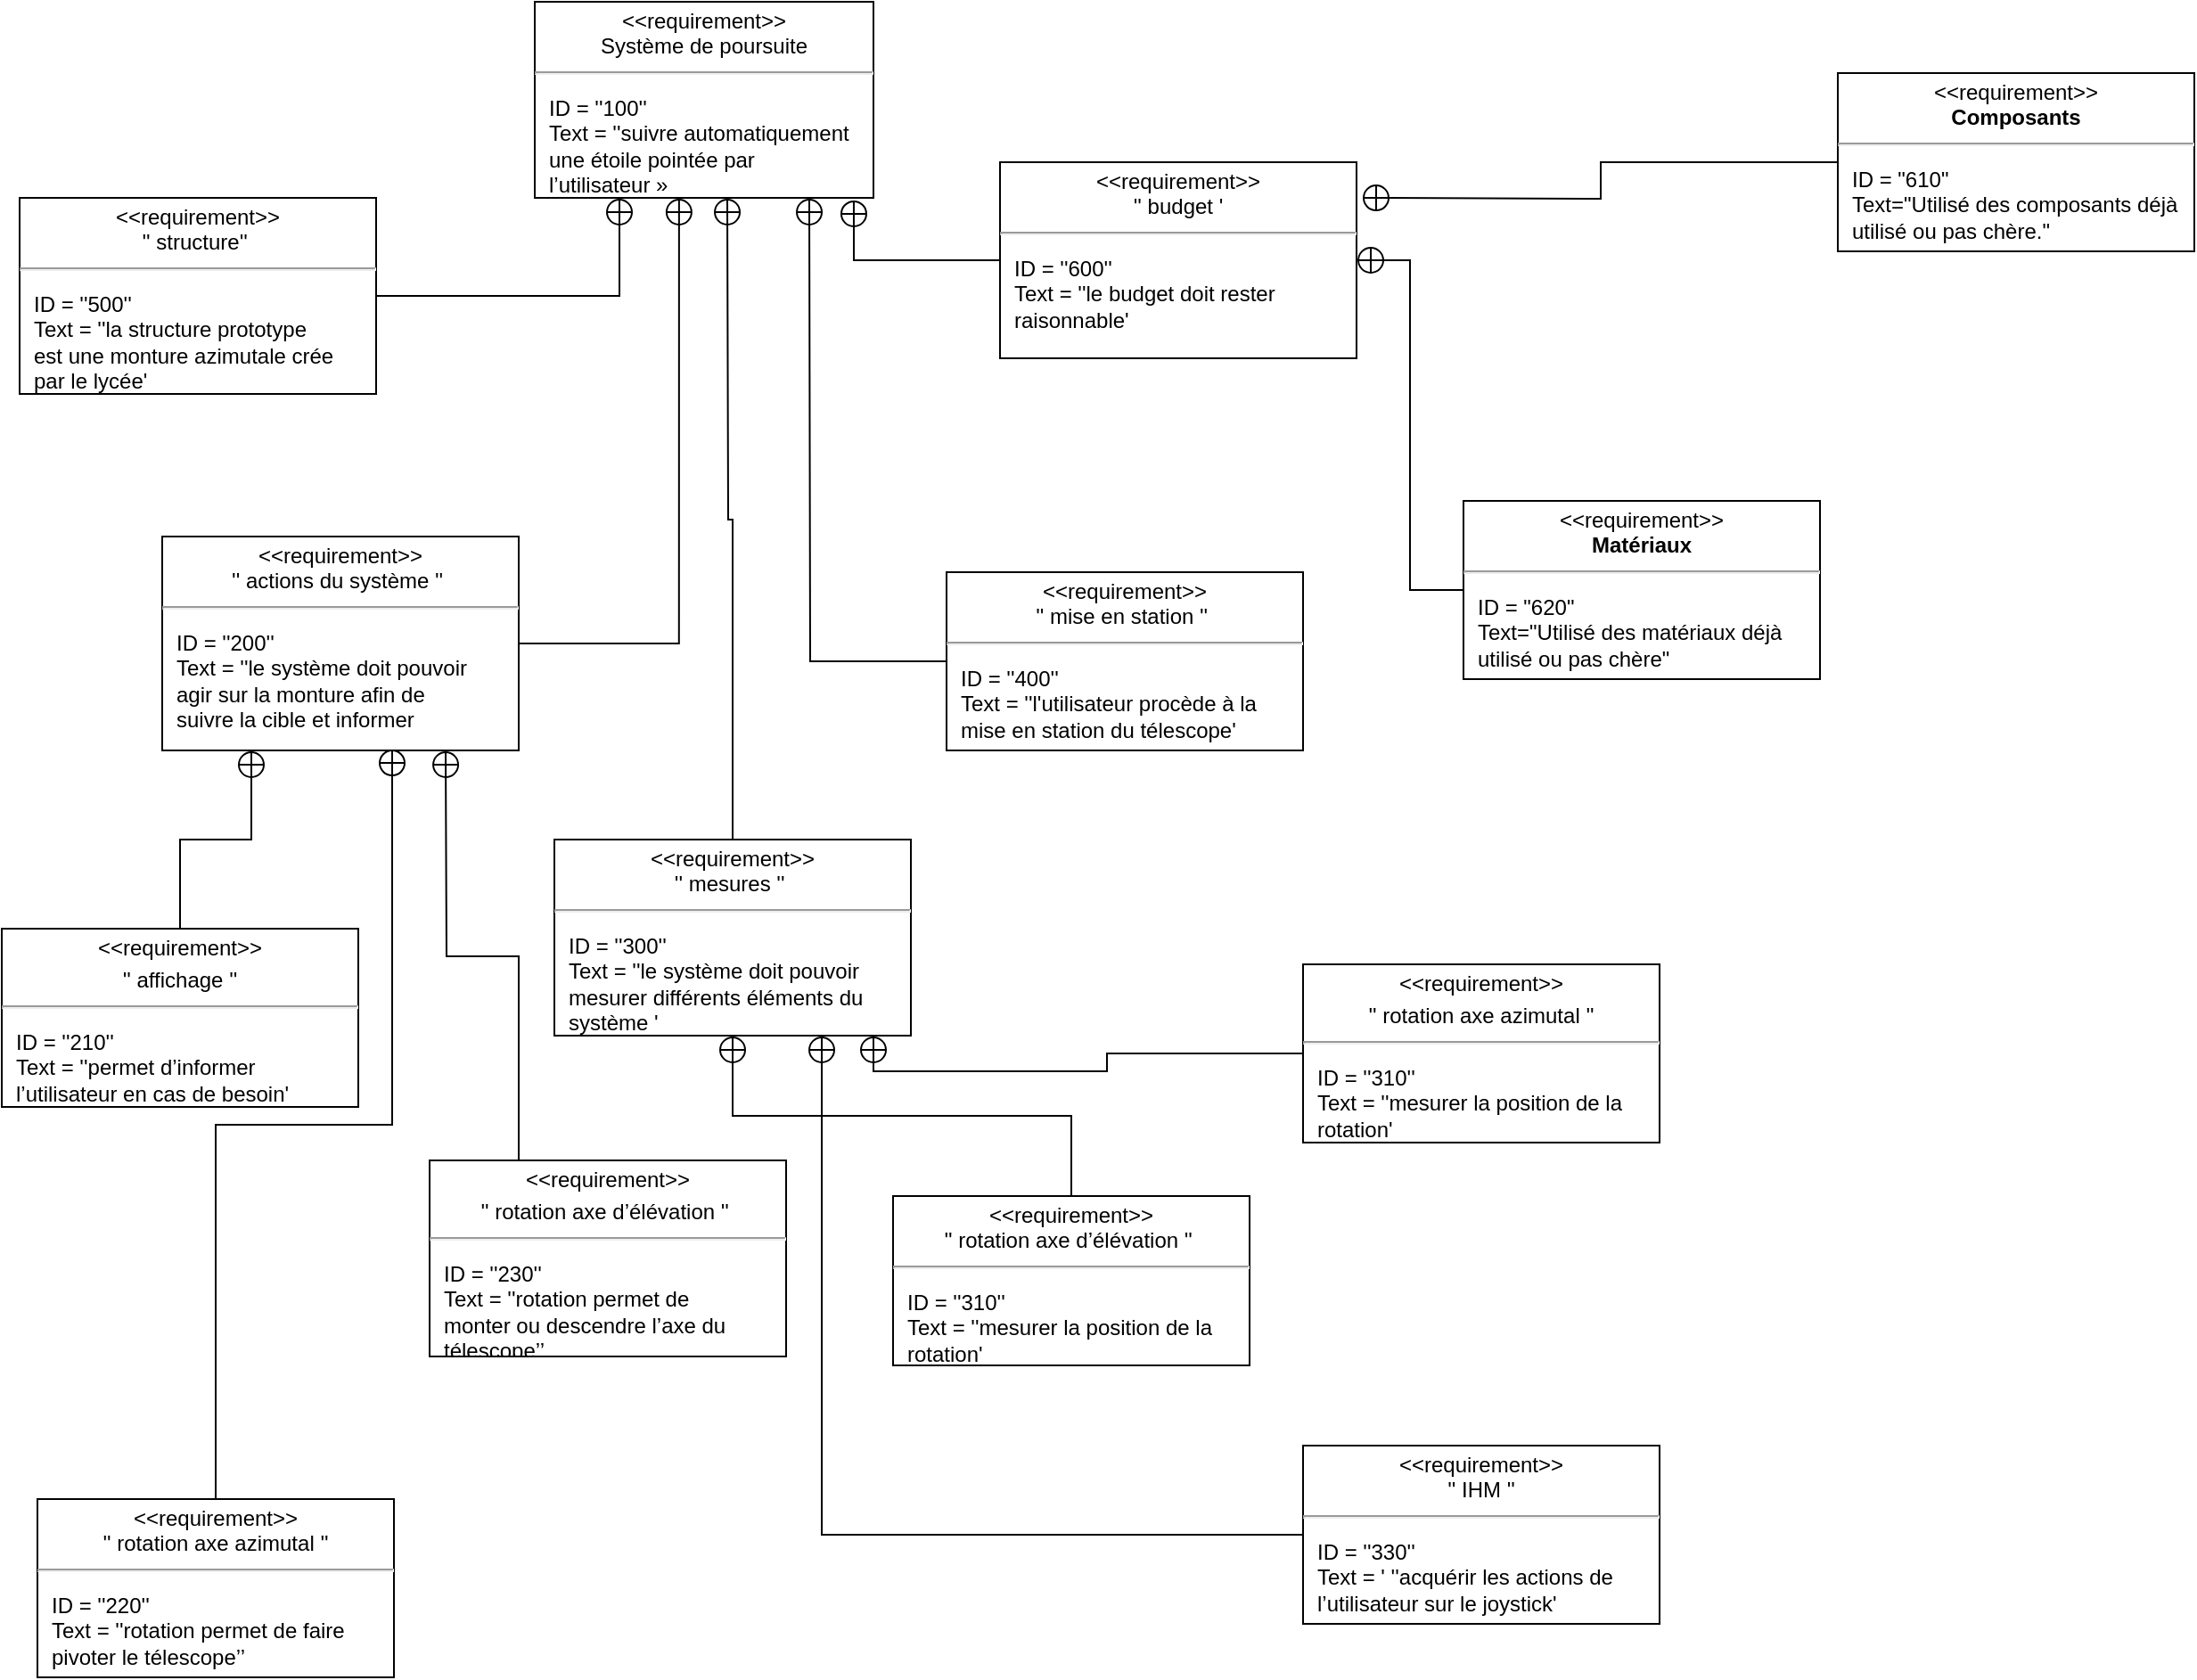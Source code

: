 <mxfile version="14.6.10" type="device"><diagram id="KDSXQAHsjoH9I4Q0anrt" name="Page-1"><mxGraphModel dx="1422" dy="794" grid="1" gridSize="10" guides="1" tooltips="1" connect="1" arrows="1" fold="1" page="1" pageScale="1" pageWidth="827" pageHeight="1169" math="0" shadow="0"><root><mxCell id="0"/><mxCell id="1" parent="0"/><mxCell id="b0F_jZGBAfwfjBuYmoRG-4" value="&lt;p style=&quot;margin: 0px ; margin-top: 4px ; text-align: center&quot;&gt;&amp;lt;&amp;lt;requirement&amp;gt;&amp;gt;&lt;br&gt;Système de poursuite&lt;br&gt;&lt;/p&gt;&lt;hr&gt;&lt;p&gt;&lt;/p&gt;&lt;p style=&quot;margin: 0px ; margin-left: 8px ; text-align: left&quot;&gt;ID = ''100''&lt;br/&gt;Text = ''suivre automatiquement&lt;br/&gt;une étoile pointée par&lt;br/&gt;l’utilisateur »&lt;br&gt;&lt;/p&gt;" style="shape=rect;overflow=fill;html=1;whiteSpace=wrap;align=center;" parent="1" vertex="1"><mxGeometry x="319" y="30" width="190" height="110" as="geometry"/></mxCell><mxCell id="kJCOlpzaDHTE_IBgFU2p-33" style="edgeStyle=orthogonalEdgeStyle;rounded=0;orthogonalLoop=1;jettySize=auto;html=1;entryX=0.25;entryY=1;entryDx=0;entryDy=0;endArrow=circlePlus;endFill=0;" edge="1" parent="1" source="b0F_jZGBAfwfjBuYmoRG-5" target="b0F_jZGBAfwfjBuYmoRG-4"><mxGeometry relative="1" as="geometry"/></mxCell><mxCell id="b0F_jZGBAfwfjBuYmoRG-5" value="&lt;p style=&quot;margin: 0px ; margin-top: 4px ; text-align: center&quot;&gt;&amp;lt;&amp;lt;requirement&amp;gt;&amp;gt;&lt;br&gt;'' structure''&amp;nbsp;&lt;br&gt;&lt;/p&gt;&lt;hr&gt;&lt;p&gt;&lt;/p&gt;&lt;p style=&quot;margin: 0px ; margin-left: 8px ; text-align: left&quot;&gt;ID = ''500''&lt;br/&gt;Text = ''la structure prototype&lt;br/&gt;est une monture azimutale crée&lt;br/&gt;par le lycée'&amp;nbsp;&lt;br&gt;&lt;br&gt;&lt;/p&gt;" style="shape=rect;overflow=fill;html=1;whiteSpace=wrap;align=center;" parent="1" vertex="1"><mxGeometry x="30" y="140" width="200" height="110" as="geometry"/></mxCell><mxCell id="kJCOlpzaDHTE_IBgFU2p-30" style="edgeStyle=orthogonalEdgeStyle;rounded=0;orthogonalLoop=1;jettySize=auto;html=1;entryX=0.942;entryY=1.009;entryDx=0;entryDy=0;entryPerimeter=0;endArrow=circlePlus;endFill=0;" edge="1" parent="1" source="b0F_jZGBAfwfjBuYmoRG-8" target="b0F_jZGBAfwfjBuYmoRG-4"><mxGeometry relative="1" as="geometry"/></mxCell><mxCell id="b0F_jZGBAfwfjBuYmoRG-8" value="&lt;p style=&quot;margin: 0px ; margin-top: 4px ; text-align: center&quot;&gt;&amp;lt;&amp;lt;requirement&amp;gt;&amp;gt;&lt;br&gt;'' budget '&lt;br&gt;&lt;/p&gt;&lt;hr&gt;&lt;p&gt;&lt;/p&gt;&lt;p style=&quot;margin: 0px ; margin-left: 8px ; text-align: left&quot;&gt;ID = ''600''&lt;br/&gt;Text = ''le budget doit rester&lt;br/&gt;raisonnable'&amp;nbsp;&lt;br&gt;&lt;/p&gt;" style="shape=rect;overflow=fill;html=1;whiteSpace=wrap;align=center;" parent="1" vertex="1"><mxGeometry x="580" y="120" width="200" height="110" as="geometry"/></mxCell><mxCell id="kJCOlpzaDHTE_IBgFU2p-32" style="edgeStyle=orthogonalEdgeStyle;rounded=0;orthogonalLoop=1;jettySize=auto;html=1;entryX=0.426;entryY=1;entryDx=0;entryDy=0;entryPerimeter=0;endArrow=circlePlus;endFill=0;" edge="1" parent="1" source="b0F_jZGBAfwfjBuYmoRG-12" target="b0F_jZGBAfwfjBuYmoRG-4"><mxGeometry relative="1" as="geometry"/></mxCell><mxCell id="b0F_jZGBAfwfjBuYmoRG-12" value="&lt;p style=&quot;margin: 0px ; margin-top: 4px ; text-align: center&quot;&gt;&amp;lt;&amp;lt;requirement&amp;gt;&amp;gt;&lt;br&gt;'' actions du système ''&amp;nbsp;&lt;br&gt;&lt;/p&gt;&lt;hr&gt;&lt;p&gt;&lt;/p&gt;&lt;p style=&quot;margin: 0px ; margin-left: 8px ; text-align: left&quot;&gt;ID = ''200''&lt;br/&gt;Text = ''le système doit pouvoir&lt;br/&gt;agir sur la monture afin de&lt;br/&gt;suivre la cible et informer&lt;br&gt;&lt;/p&gt;" style="shape=rect;overflow=fill;html=1;whiteSpace=wrap;align=center;" parent="1" vertex="1"><mxGeometry x="110" y="330" width="200" height="120" as="geometry"/></mxCell><mxCell id="kJCOlpzaDHTE_IBgFU2p-29" style="edgeStyle=orthogonalEdgeStyle;rounded=0;orthogonalLoop=1;jettySize=auto;html=1;endArrow=circlePlus;endFill=0;" edge="1" parent="1" source="b0F_jZGBAfwfjBuYmoRG-16"><mxGeometry relative="1" as="geometry"><mxPoint x="473" y="140" as="targetPoint"/></mxGeometry></mxCell><mxCell id="b0F_jZGBAfwfjBuYmoRG-16" value="&lt;p style=&quot;margin: 0px ; margin-top: 4px ; text-align: center&quot;&gt;&amp;lt;&amp;lt;requirement&amp;gt;&amp;gt;&lt;br&gt;'' mise en station ''&amp;nbsp;&lt;br&gt;&lt;/p&gt;&lt;hr&gt;&lt;p&gt;&lt;/p&gt;&lt;p style=&quot;margin: 0px ; margin-left: 8px ; text-align: left&quot;&gt;ID = ''400''&lt;br/&gt;Text = ''l'utilisateur procède à la&lt;br/&gt;mise en station du télescope'&amp;nbsp;&lt;br&gt;&lt;/p&gt;" style="shape=rect;overflow=fill;html=1;whiteSpace=wrap;align=center;" parent="1" vertex="1"><mxGeometry x="550" y="350" width="200" height="100" as="geometry"/></mxCell><mxCell id="kJCOlpzaDHTE_IBgFU2p-34" style="edgeStyle=orthogonalEdgeStyle;rounded=0;orthogonalLoop=1;jettySize=auto;html=1;endArrow=circlePlus;endFill=0;" edge="1" parent="1" source="b0F_jZGBAfwfjBuYmoRG-18"><mxGeometry relative="1" as="geometry"><mxPoint x="427" y="140" as="targetPoint"/></mxGeometry></mxCell><mxCell id="b0F_jZGBAfwfjBuYmoRG-18" value="&lt;p style=&quot;margin: 0px ; margin-top: 4px ; text-align: center&quot;&gt;&amp;lt;&amp;lt;requirement&amp;gt;&amp;gt;&lt;br&gt;'' mesures ''&amp;nbsp;&lt;br&gt;&lt;/p&gt;&lt;hr&gt;&lt;p&gt;&lt;/p&gt;&lt;p style=&quot;margin: 0px ; margin-left: 8px ; text-align: left&quot;&gt;ID = ''300''&lt;br/&gt;Text = ''le système doit pouvoir&lt;br/&gt;mesurer différents éléments du&lt;br/&gt;système '&lt;br&gt;&lt;/p&gt;" style="shape=rect;overflow=fill;html=1;whiteSpace=wrap;align=center;" parent="1" vertex="1"><mxGeometry x="330" y="500" width="200" height="110" as="geometry"/></mxCell><mxCell id="kJCOlpzaDHTE_IBgFU2p-20" style="edgeStyle=orthogonalEdgeStyle;rounded=0;orthogonalLoop=1;jettySize=auto;html=1;entryX=0.25;entryY=1;entryDx=0;entryDy=0;endArrow=circlePlus;endFill=0;" edge="1" parent="1" source="b0F_jZGBAfwfjBuYmoRG-21" target="b0F_jZGBAfwfjBuYmoRG-12"><mxGeometry relative="1" as="geometry"/></mxCell><mxCell id="b0F_jZGBAfwfjBuYmoRG-21" value="&lt;p style=&quot;margin: 0px ; margin-top: 4px ; text-align: center&quot;&gt;&amp;lt;&amp;lt;requirement&amp;gt;&amp;gt;&lt;br&gt;&lt;/p&gt;&lt;p style=&quot;margin: 0px ; margin-top: 4px ; text-align: center&quot;&gt;'' affichage ''&lt;br&gt;&lt;/p&gt;&lt;hr&gt;&lt;p&gt;&lt;/p&gt;&lt;p style=&quot;margin: 0px ; margin-left: 8px ; text-align: left&quot;&gt;ID = ''210''&lt;br/&gt;Text = ''permet d’informer&lt;br/&gt;l’utilisateur en cas de besoin'&amp;nbsp;&lt;br&gt;&lt;/p&gt;" style="shape=rect;overflow=fill;html=1;whiteSpace=wrap;align=center;" parent="1" vertex="1"><mxGeometry x="20" y="550" width="200" height="100" as="geometry"/></mxCell><mxCell id="kJCOlpzaDHTE_IBgFU2p-24" style="edgeStyle=orthogonalEdgeStyle;rounded=0;orthogonalLoop=1;jettySize=auto;html=1;exitX=0.25;exitY=0;exitDx=0;exitDy=0;endArrow=circlePlus;endFill=0;" edge="1" parent="1" source="b0F_jZGBAfwfjBuYmoRG-22"><mxGeometry relative="1" as="geometry"><mxPoint x="269" y="450" as="targetPoint"/></mxGeometry></mxCell><mxCell id="b0F_jZGBAfwfjBuYmoRG-22" value="&lt;p style=&quot;margin: 0px ; margin-top: 4px ; text-align: center&quot;&gt;&amp;lt;&amp;lt;requirement&amp;gt;&amp;gt;&lt;br&gt;&lt;/p&gt;&lt;p style=&quot;margin: 0px ; margin-top: 4px ; text-align: center&quot;&gt;'' rotation axe d’élévation ''&amp;nbsp;&lt;br&gt;&lt;/p&gt;&lt;hr&gt;&lt;p&gt;&lt;/p&gt;&lt;p style=&quot;margin: 0px ; margin-left: 8px ; text-align: left&quot;&gt;ID = ''230''&lt;br/&gt;Text = ''rotation permet de&lt;br/&gt;monter ou descendre l’axe du&lt;br/&gt;télescope’’&amp;nbsp;&lt;br&gt;&lt;/p&gt;" style="shape=rect;overflow=fill;html=1;whiteSpace=wrap;align=center;" parent="1" vertex="1"><mxGeometry x="260" y="680" width="200" height="110" as="geometry"/></mxCell><mxCell id="kJCOlpzaDHTE_IBgFU2p-18" style="edgeStyle=orthogonalEdgeStyle;rounded=0;orthogonalLoop=1;jettySize=auto;html=1;entryX=0.645;entryY=0.992;entryDx=0;entryDy=0;entryPerimeter=0;endArrow=circlePlus;endFill=0;" edge="1" parent="1" source="b0F_jZGBAfwfjBuYmoRG-23" target="b0F_jZGBAfwfjBuYmoRG-12"><mxGeometry relative="1" as="geometry"/></mxCell><mxCell id="b0F_jZGBAfwfjBuYmoRG-23" value="&lt;p style=&quot;margin: 0px ; margin-top: 4px ; text-align: center&quot;&gt;&amp;lt;&amp;lt;requirement&amp;gt;&amp;gt;&lt;br&gt;'' rotation axe azimutal ''&lt;br&gt;&lt;/p&gt;&lt;hr&gt;&lt;p&gt;&lt;/p&gt;&lt;p style=&quot;margin: 0px ; margin-left: 8px ; text-align: left&quot;&gt;ID = ''220''&lt;br/&gt;Text = ''rotation permet de faire&lt;br/&gt;pivoter le télescope’’&amp;nbsp;&lt;br&gt;&lt;/p&gt;" style="shape=rect;overflow=fill;html=1;whiteSpace=wrap;align=center;" parent="1" vertex="1"><mxGeometry x="40" y="870" width="200" height="100" as="geometry"/></mxCell><mxCell id="kJCOlpzaDHTE_IBgFU2p-28" style="edgeStyle=orthogonalEdgeStyle;rounded=0;orthogonalLoop=1;jettySize=auto;html=1;entryX=0.895;entryY=1;entryDx=0;entryDy=0;entryPerimeter=0;endArrow=circlePlus;endFill=0;" edge="1" parent="1" source="b0F_jZGBAfwfjBuYmoRG-24" target="b0F_jZGBAfwfjBuYmoRG-18"><mxGeometry relative="1" as="geometry"/></mxCell><mxCell id="b0F_jZGBAfwfjBuYmoRG-24" value="&lt;p style=&quot;margin: 0px ; margin-top: 4px ; text-align: center&quot;&gt;&amp;lt;&amp;lt;requirement&amp;gt;&amp;gt;&lt;br&gt;&lt;/p&gt;&lt;p style=&quot;margin: 0px ; margin-top: 4px ; text-align: center&quot;&gt;'' rotation axe azimutal ''&lt;br&gt;&lt;/p&gt;&lt;hr&gt;&lt;p&gt;&lt;/p&gt;&lt;p style=&quot;margin: 0px ; margin-left: 8px ; text-align: left&quot;&gt;ID = ''310''&lt;br/&gt;Text = ''mesurer la position de la&lt;br/&gt;rotation'&lt;br&gt;&lt;/p&gt;" style="shape=rect;overflow=fill;html=1;whiteSpace=wrap;align=center;" parent="1" vertex="1"><mxGeometry x="750" y="570" width="200" height="100" as="geometry"/></mxCell><mxCell id="kJCOlpzaDHTE_IBgFU2p-26" style="edgeStyle=orthogonalEdgeStyle;rounded=0;orthogonalLoop=1;jettySize=auto;html=1;entryX=0.5;entryY=1;entryDx=0;entryDy=0;endArrow=circlePlus;endFill=0;" edge="1" parent="1" source="b0F_jZGBAfwfjBuYmoRG-25" target="b0F_jZGBAfwfjBuYmoRG-18"><mxGeometry relative="1" as="geometry"/></mxCell><mxCell id="b0F_jZGBAfwfjBuYmoRG-25" value="&lt;p style=&quot;margin: 0px ; margin-top: 4px ; text-align: center&quot;&gt;&amp;lt;&amp;lt;requirement&amp;gt;&amp;gt;&lt;br&gt;'' rotation axe d’élévation ''&amp;nbsp;&lt;br&gt;&lt;/p&gt;&lt;hr&gt;&lt;p&gt;&lt;/p&gt;&lt;p style=&quot;margin: 0px ; margin-left: 8px ; text-align: left&quot;&gt;ID = ''310''&lt;br/&gt;Text = ''mesurer la position de la&lt;br/&gt;rotation'&lt;br&gt;&lt;/p&gt;" style="shape=rect;overflow=fill;html=1;whiteSpace=wrap;align=center;" parent="1" vertex="1"><mxGeometry x="520" y="700" width="200" height="95" as="geometry"/></mxCell><mxCell id="kJCOlpzaDHTE_IBgFU2p-27" style="edgeStyle=orthogonalEdgeStyle;rounded=0;orthogonalLoop=1;jettySize=auto;html=1;endArrow=circlePlus;endFill=0;entryX=0.75;entryY=1;entryDx=0;entryDy=0;" edge="1" parent="1" source="b0F_jZGBAfwfjBuYmoRG-27" target="b0F_jZGBAfwfjBuYmoRG-18"><mxGeometry relative="1" as="geometry"><mxPoint x="730" y="580" as="targetPoint"/></mxGeometry></mxCell><mxCell id="b0F_jZGBAfwfjBuYmoRG-27" value="&lt;p style=&quot;margin: 0px ; margin-top: 4px ; text-align: center&quot;&gt;&amp;lt;&amp;lt;requirement&amp;gt;&amp;gt;&lt;br&gt;'' IHM ''&lt;br&gt;&lt;/p&gt;&lt;hr&gt;&lt;p&gt;&lt;/p&gt;&lt;p style=&quot;margin: 0px ; margin-left: 8px ; text-align: left&quot;&gt;ID = ''330''&lt;br/&gt;Text = ' ''acquérir les actions de&lt;br/&gt;l’utilisateur sur le joystick'&amp;nbsp;&lt;br&gt;&lt;/p&gt;" style="shape=rect;overflow=fill;html=1;whiteSpace=wrap;align=center;" parent="1" vertex="1"><mxGeometry x="750" y="840" width="200" height="100" as="geometry"/></mxCell><mxCell id="kJCOlpzaDHTE_IBgFU2p-31" style="edgeStyle=orthogonalEdgeStyle;rounded=0;orthogonalLoop=1;jettySize=auto;html=1;entryX=1;entryY=0.5;entryDx=0;entryDy=0;endArrow=circlePlus;endFill=0;" edge="1" parent="1" source="kJCOlpzaDHTE_IBgFU2p-1" target="b0F_jZGBAfwfjBuYmoRG-8"><mxGeometry relative="1" as="geometry"/></mxCell><mxCell id="kJCOlpzaDHTE_IBgFU2p-1" value="&lt;p style=&quot;margin: 0px ; margin-top: 4px ; text-align: center&quot;&gt;&amp;lt;&amp;lt;requirement&amp;gt;&amp;gt;&lt;br&gt;&lt;b&gt;Matériaux&lt;/b&gt;&lt;/p&gt;&lt;hr&gt;&lt;p&gt;&lt;/p&gt;&lt;p style=&quot;margin: 0px ; margin-left: 8px ; text-align: left&quot;&gt;ID = &quot;620&quot;&lt;/p&gt;&lt;p style=&quot;margin: 0px ; margin-left: 8px ; text-align: left&quot;&gt;Text=&quot;Utilisé des matériaux déjà utilisé ou pas chère&quot;&lt;br&gt;&lt;/p&gt;" style="shape=rect;overflow=fill;html=1;whiteSpace=wrap;align=center;" vertex="1" parent="1"><mxGeometry x="840" y="310" width="200" height="100" as="geometry"/></mxCell><mxCell id="kJCOlpzaDHTE_IBgFU2p-37" style="edgeStyle=orthogonalEdgeStyle;rounded=0;orthogonalLoop=1;jettySize=auto;html=1;endArrow=circlePlus;endFill=0;" edge="1" parent="1" source="kJCOlpzaDHTE_IBgFU2p-35"><mxGeometry relative="1" as="geometry"><mxPoint x="783" y="140" as="targetPoint"/></mxGeometry></mxCell><mxCell id="kJCOlpzaDHTE_IBgFU2p-35" value="&lt;p style=&quot;margin: 0px ; margin-top: 4px ; text-align: center&quot;&gt;&amp;lt;&amp;lt;requirement&amp;gt;&amp;gt;&lt;br&gt;&lt;b&gt;Composants&lt;/b&gt;&lt;/p&gt;&lt;hr&gt;&lt;p&gt;&lt;/p&gt;&lt;p style=&quot;margin: 0px ; margin-left: 8px ; text-align: left&quot;&gt;ID = &quot;610&quot;&lt;/p&gt;&lt;p style=&quot;margin: 0px ; margin-left: 8px ; text-align: left&quot;&gt;Text=&quot;&lt;span&gt;Utilisé des composants déjà utilisé ou pas chère.&quot;&lt;/span&gt;&lt;/p&gt;" style="shape=rect;overflow=fill;html=1;whiteSpace=wrap;align=center;" vertex="1" parent="1"><mxGeometry x="1050" y="70" width="200" height="100" as="geometry"/></mxCell></root></mxGraphModel></diagram></mxfile>
